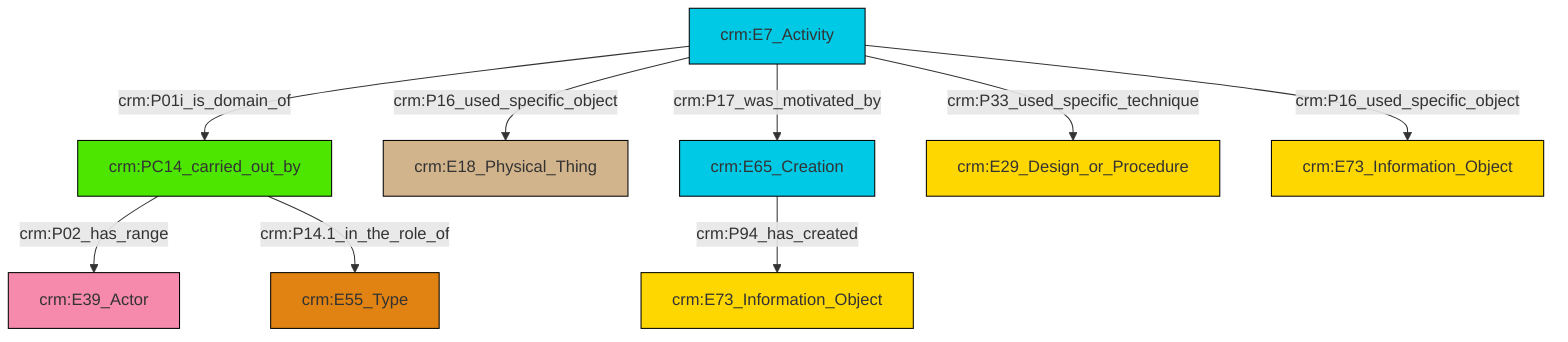 graph TD
classDef Literal fill:#f2f2f2,stroke:#000000;
classDef CRM_Entity fill:#FFFFFF,stroke:#000000;
classDef Temporal_Entity fill:#00C9E6, stroke:#000000;
classDef Type fill:#E18312, stroke:#000000;
classDef Time-Span fill:#2C9C91, stroke:#000000;
classDef Appellation fill:#FFEB7F, stroke:#000000;
classDef Place fill:#008836, stroke:#000000;
classDef Persistent_Item fill:#B266B2, stroke:#000000;
classDef Conceptual_Object fill:#FFD700, stroke:#000000;
classDef Physical_Thing fill:#D2B48C, stroke:#000000;
classDef Actor fill:#f58aad, stroke:#000000;
classDef PC_Classes fill:#4ce600, stroke:#000000;
classDef Multi fill:#cccccc,stroke:#000000;

0["crm:E7_Activity"]:::Temporal_Entity -->|crm:P01i_is_domain_of| 1["crm:PC14_carried_out_by"]:::PC_Classes
0["crm:E7_Activity"]:::Temporal_Entity -->|crm:P17_was_motivated_by| 8["crm:E65_Creation"]:::Temporal_Entity
0["crm:E7_Activity"]:::Temporal_Entity -->|crm:P16_used_specific_object| 4["crm:E18_Physical_Thing"]:::Physical_Thing
8["crm:E65_Creation"]:::Temporal_Entity -->|crm:P94_has_created| 15["crm:E73_Information_Object"]:::Conceptual_Object
1["crm:PC14_carried_out_by"]:::PC_Classes -->|crm:P02_has_range| 2["crm:E39_Actor"]:::Actor
0["crm:E7_Activity"]:::Temporal_Entity -->|crm:P16_used_specific_object| 13["crm:E73_Information_Object"]:::Conceptual_Object
0["crm:E7_Activity"]:::Temporal_Entity -->|crm:P33_used_specific_technique| 11["crm:E29_Design_or_Procedure"]:::Conceptual_Object
1["crm:PC14_carried_out_by"]:::PC_Classes -->|crm:P14.1_in_the_role_of| 6["crm:E55_Type"]:::Type